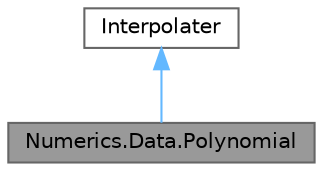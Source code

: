 digraph "Numerics.Data.Polynomial"
{
 // LATEX_PDF_SIZE
  bgcolor="transparent";
  edge [fontname=Helvetica,fontsize=10,labelfontname=Helvetica,labelfontsize=10];
  node [fontname=Helvetica,fontsize=10,shape=box,height=0.2,width=0.4];
  Node1 [id="Node000001",label="Numerics.Data.Polynomial",height=0.2,width=0.4,color="gray40", fillcolor="grey60", style="filled", fontcolor="black",tooltip="A class for polynomial interpolation."];
  Node2 -> Node1 [id="edge1_Node000001_Node000002",dir="back",color="steelblue1",style="solid",tooltip=" "];
  Node2 [id="Node000002",label="Interpolater",height=0.2,width=0.4,color="gray40", fillcolor="white", style="filled",URL="$class_numerics_1_1_data_1_1_interpolater.html",tooltip="A base class for interpolation."];
}
